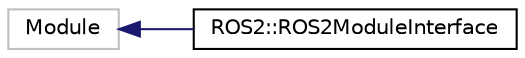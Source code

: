 digraph "Graphical Class Hierarchy"
{
 // LATEX_PDF_SIZE
  edge [fontname="Helvetica",fontsize="10",labelfontname="Helvetica",labelfontsize="10"];
  node [fontname="Helvetica",fontsize="10",shape=record];
  rankdir="LR";
  Node18 [label="Module",height=0.2,width=0.4,color="grey75", fillcolor="white", style="filled",tooltip=" "];
  Node18 -> Node0 [dir="back",color="midnightblue",fontsize="10",style="solid",fontname="Helvetica"];
  Node0 [label="ROS2::ROS2ModuleInterface",height=0.2,width=0.4,color="black", fillcolor="white", style="filled",URL="$class_r_o_s2_1_1_r_o_s2_module_interface.html",tooltip=" "];
}
